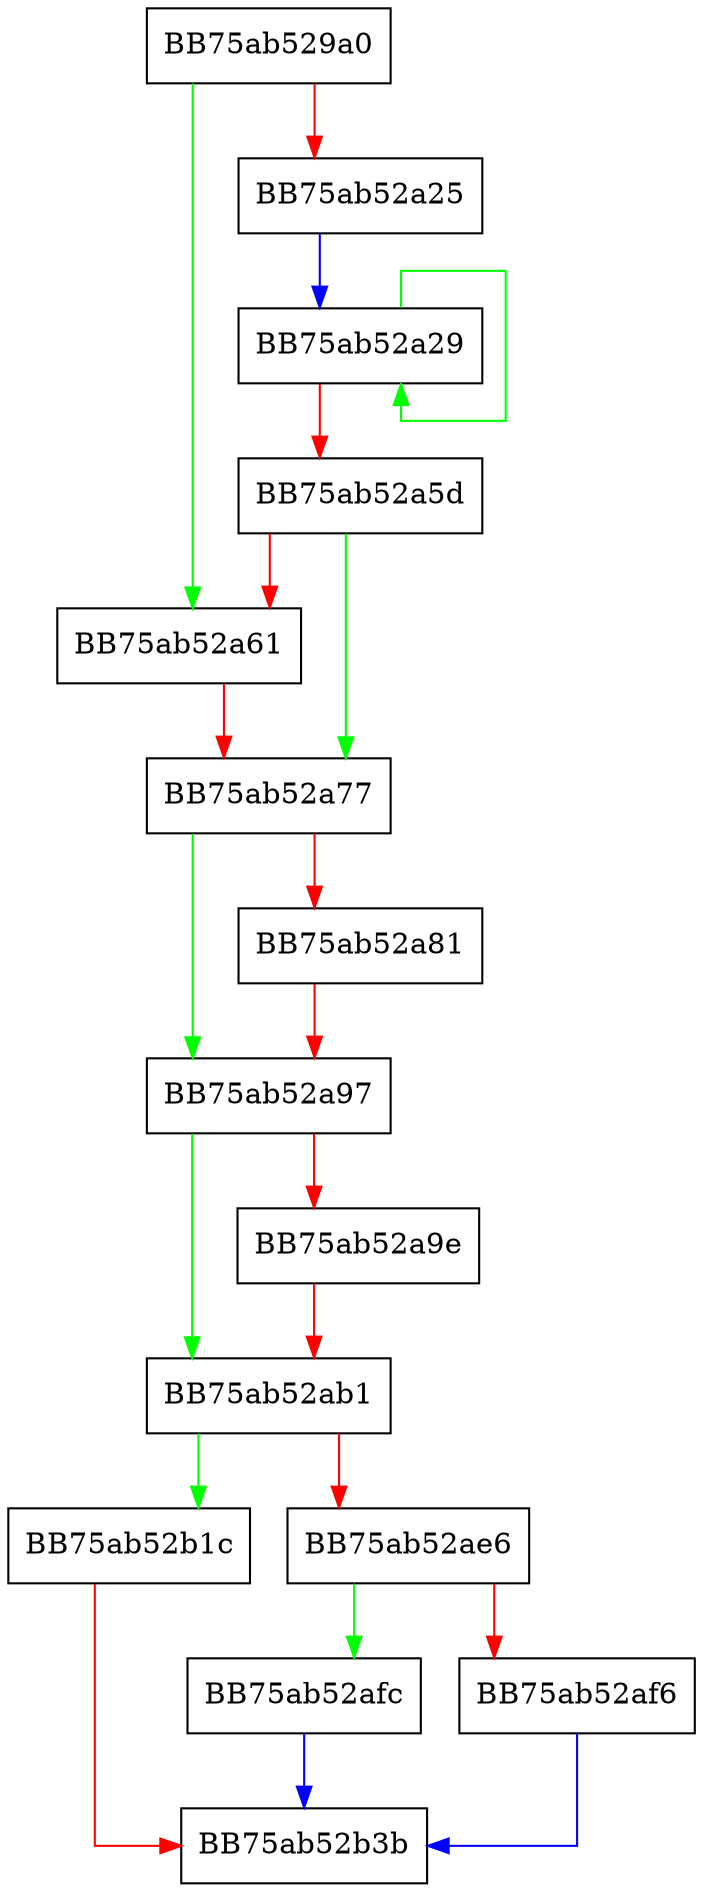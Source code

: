 digraph pragmaVtabConnect {
  node [shape="box"];
  graph [splines=ortho];
  BB75ab529a0 -> BB75ab52a61 [color="green"];
  BB75ab529a0 -> BB75ab52a25 [color="red"];
  BB75ab52a25 -> BB75ab52a29 [color="blue"];
  BB75ab52a29 -> BB75ab52a29 [color="green"];
  BB75ab52a29 -> BB75ab52a5d [color="red"];
  BB75ab52a5d -> BB75ab52a77 [color="green"];
  BB75ab52a5d -> BB75ab52a61 [color="red"];
  BB75ab52a61 -> BB75ab52a77 [color="red"];
  BB75ab52a77 -> BB75ab52a97 [color="green"];
  BB75ab52a77 -> BB75ab52a81 [color="red"];
  BB75ab52a81 -> BB75ab52a97 [color="red"];
  BB75ab52a97 -> BB75ab52ab1 [color="green"];
  BB75ab52a97 -> BB75ab52a9e [color="red"];
  BB75ab52a9e -> BB75ab52ab1 [color="red"];
  BB75ab52ab1 -> BB75ab52b1c [color="green"];
  BB75ab52ab1 -> BB75ab52ae6 [color="red"];
  BB75ab52ae6 -> BB75ab52afc [color="green"];
  BB75ab52ae6 -> BB75ab52af6 [color="red"];
  BB75ab52af6 -> BB75ab52b3b [color="blue"];
  BB75ab52afc -> BB75ab52b3b [color="blue"];
  BB75ab52b1c -> BB75ab52b3b [color="red"];
}